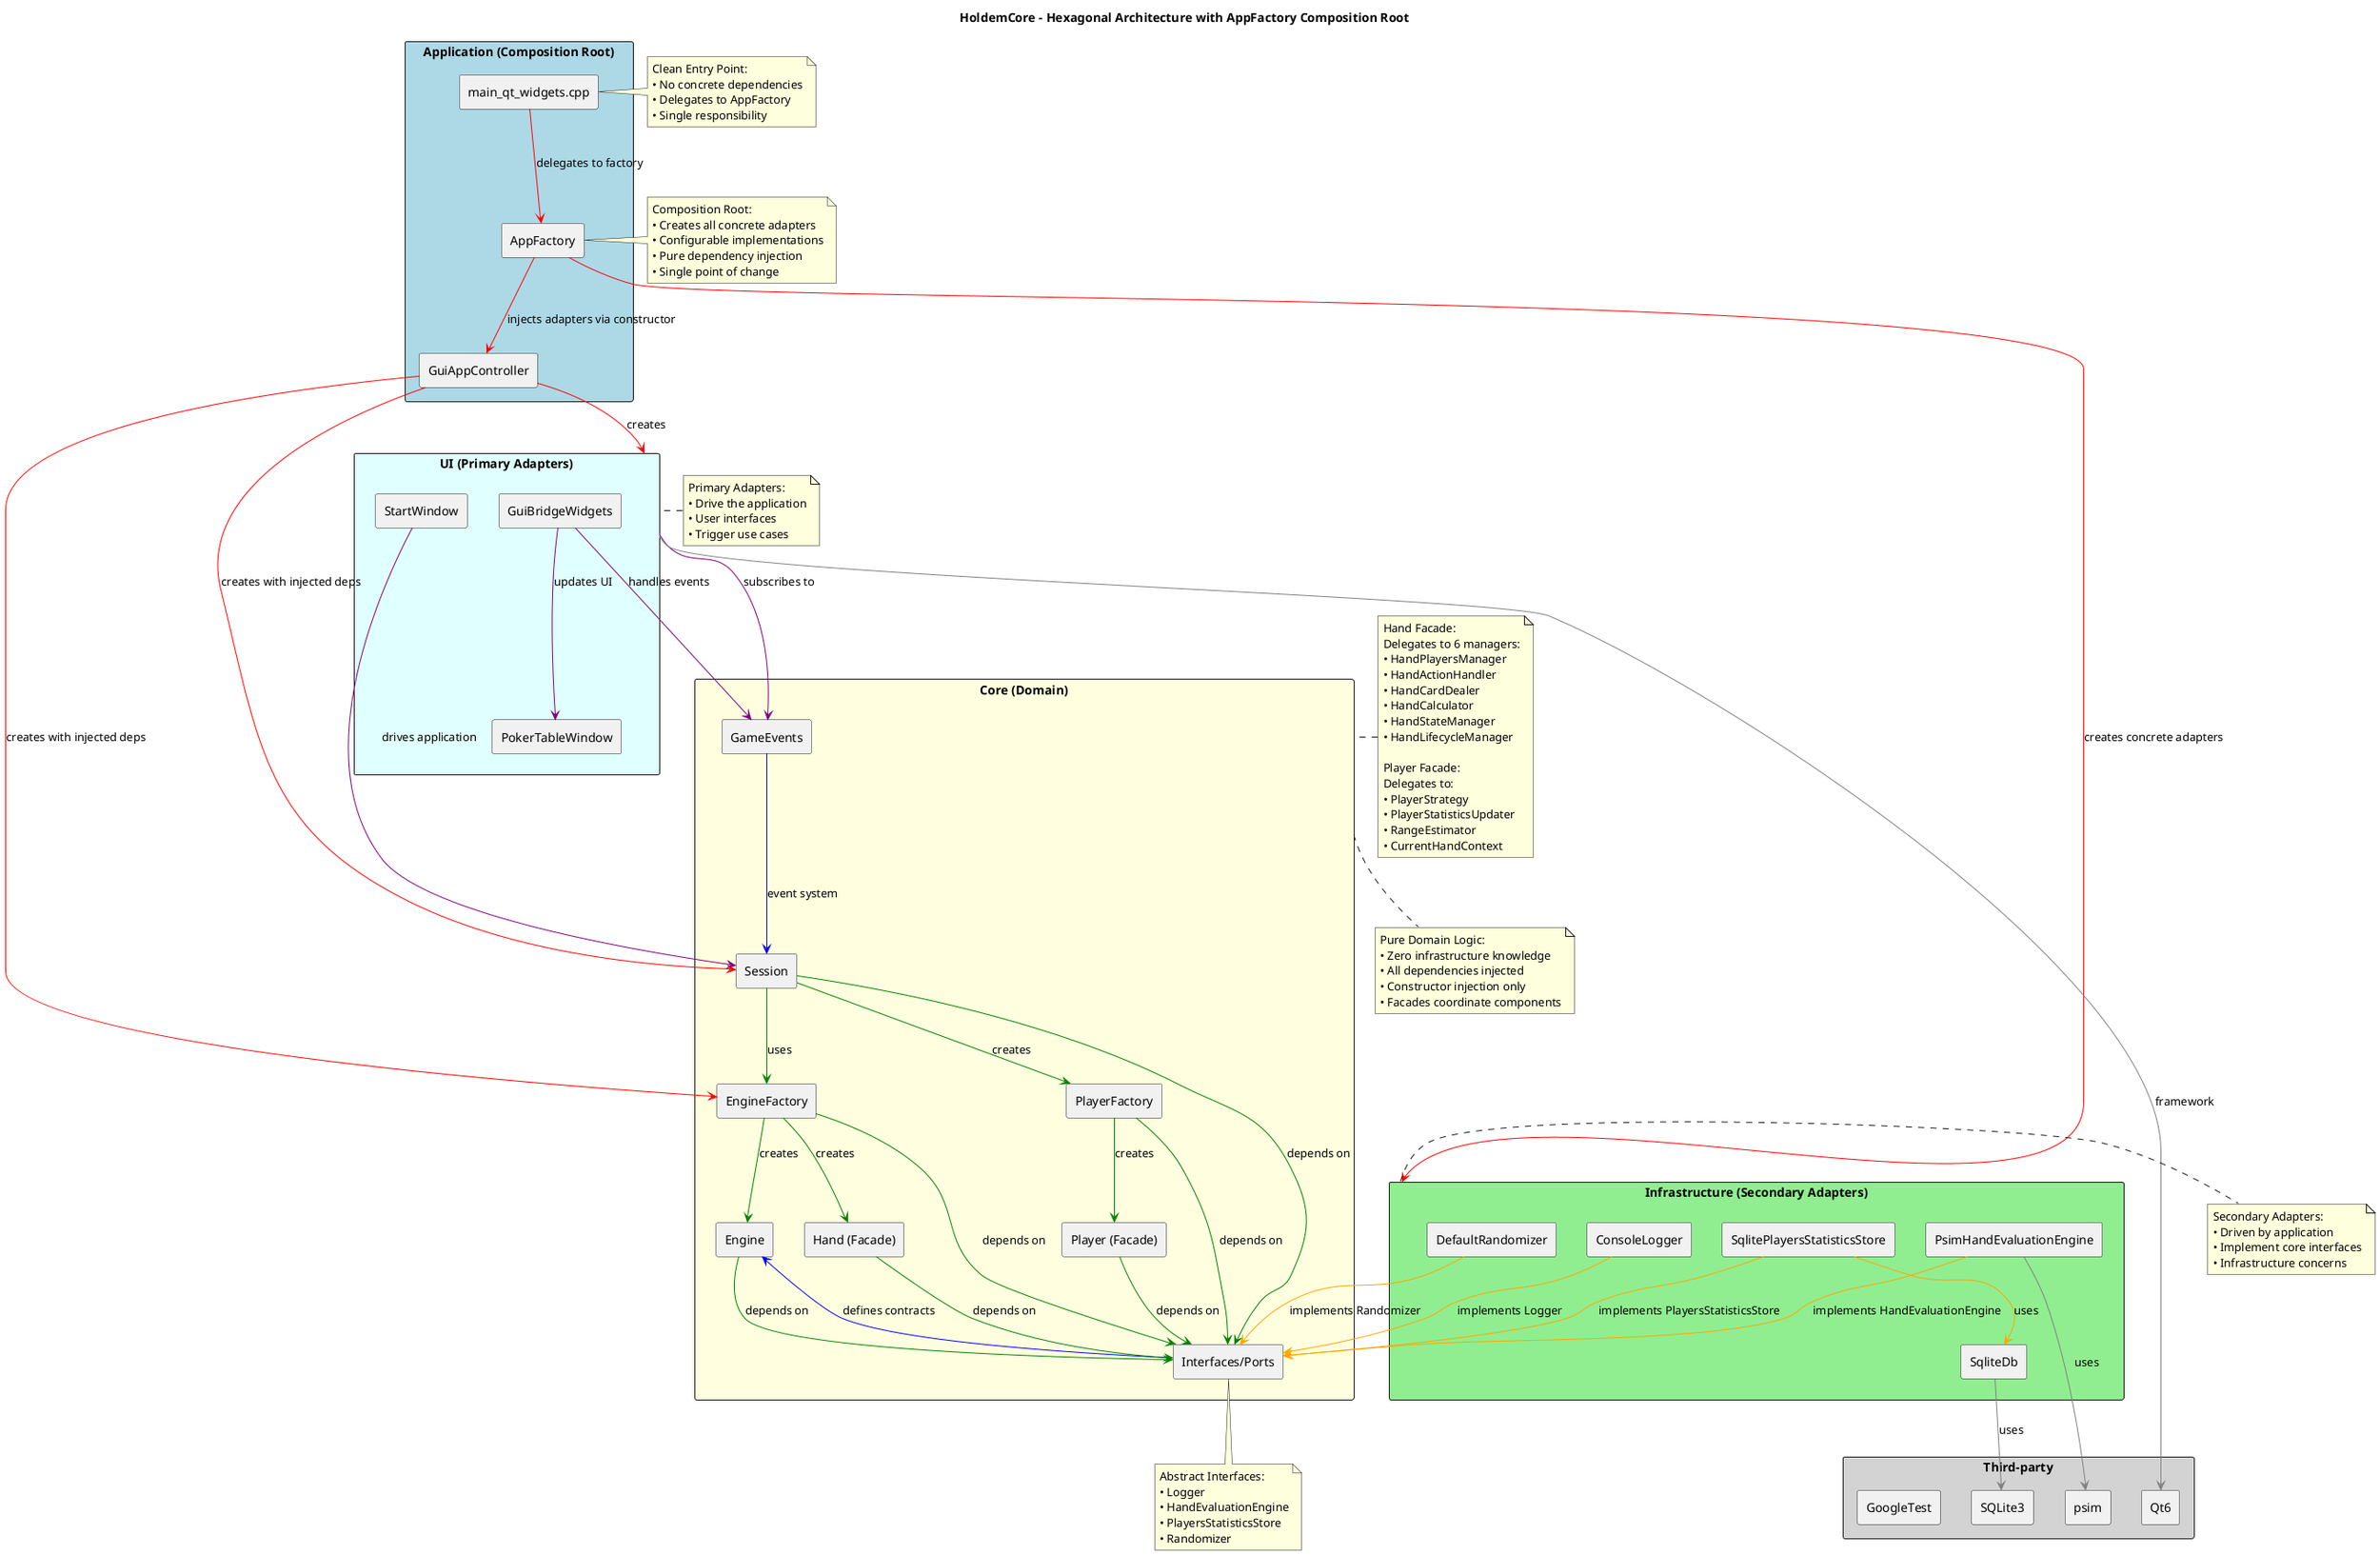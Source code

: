 @startuml
title HoldemCore – Hexagonal Architecture with AppFactory Composition Root

skinparam packageStyle rectangle
skinparam shadowing false
skinparam componentStyle rectangle

package "Core (Domain)" as Core #LightYellow {
  [Engine] as Engine
  [GameEvents] as GameEvents
  [Session] as Session
  [EngineFactory] as EngineFactory
  [Player (Facade)] as Player
  [PlayerFactory] as PlayerFactory
  [Hand (Facade)] as Hand
  [Interfaces/Ports] as Ports
}

package "Application (Composition Root)" as App #LightBlue {
  [main_qt_widgets.cpp] as Main
  [AppFactory] as AppFactory
  [GuiAppController] as GuiController
}

package "Infrastructure (Secondary Adapters)" as Infra #LightGreen {
  [ConsoleLogger] as ConsoleLogger
  [SqlitePlayersStatisticsStore] as SqliteStore
  [PsimHandEvaluationEngine] as PsimEngine
  [DefaultRandomizer] as DefaultRandomizer
  [SqliteDb] as SqliteDb
}

package "UI (Primary Adapters)" as UI #LightCyan {
  [StartWindow] as StartWindow
  [PokerTableWindow] as TableWindow
  [GuiBridgeWidgets] as Bridge
}

package "Third-party" as ThirdParty #LightGray {
  [SQLite3] as SQLite3
  [psim] as psim
  [Qt6] as Qt6
  [GoogleTest] as GoogleTest
}

' Core Domain Relationships
Ports -[#0000FF]-> Engine : defines contracts
GameEvents -[#0000FF]-> Session : event system
Session -[#green]-> EngineFactory : uses
Session -[#green]-> PlayerFactory : creates
EngineFactory -[#green]-> Hand : creates
EngineFactory -[#green]-> Engine : creates
PlayerFactory -[#green]-> Player : creates
Engine -[#green]-> Ports : depends on
Hand -[#green]-> Ports : depends on
Player -[#green]-> Ports : depends on
Session -[#green]-> Ports : depends on
EngineFactory -[#green]-> Ports : depends on
PlayerFactory -[#green]-> Ports : depends on

' Application Layer (Composition Root via AppFactory)
Main -[#red]-> AppFactory : delegates to factory
AppFactory -[#red]-> Infra : creates concrete adapters
AppFactory -[#red]-> GuiController : injects adapters via constructor
GuiController -[#red]-> Session : creates with injected deps
GuiController -[#red]-> EngineFactory : creates with injected deps
GuiController -[#red]-> UI : creates

' Secondary Adapters (implement core interfaces - driven by application)
ConsoleLogger -[#orange]-> Ports : implements Logger
SqliteStore -[#orange]-> Ports : implements PlayersStatisticsStore  
PsimEngine -[#orange]-> Ports : implements HandEvaluationEngine
DefaultRandomizer -[#orange]-> Ports : implements Randomizer
SqliteStore -[#orange]-> SqliteDb : uses

' Primary Adapters (drive the application - user interfaces)
UI -[#purple]-> GameEvents : subscribes to
StartWindow -[#purple]-> Session : drives application
Bridge -[#purple]-> GameEvents : handles events
Bridge -[#purple]-> TableWindow : updates UI

' Third-party Dependencies
SqliteDb -[#gray]-> SQLite3 : uses
PsimEngine -[#gray]-> psim : uses  
UI -[#gray]-> Qt6 : framework

' AppFactory Composition Root Pattern
note right of Main : Clean Entry Point:\n• No concrete dependencies\n• Delegates to AppFactory\n• Single responsibility
note right of AppFactory : Composition Root:\n• Creates all concrete adapters\n• Configurable implementations\n• Pure dependency injection\n• Single point of change
note bottom of Ports : Abstract Interfaces:\n• Logger\n• HandEvaluationEngine\n• PlayersStatisticsStore\n• Randomizer
note bottom of Core : Pure Domain Logic:\n• Zero infrastructure knowledge\n• All dependencies injected\n• Constructor injection only\n• Facades coordinate components
note left of Core : Hand Facade:\nDelegates to 6 managers:\n• HandPlayersManager\n• HandActionHandler\n• HandCardDealer\n• HandCalculator\n• HandStateManager\n• HandLifecycleManager\n\nPlayer Facade:\nDelegates to:\n• PlayerStrategy\n• PlayerStatisticsUpdater\n• RangeEstimator\n• CurrentHandContext
note left of UI : Primary Adapters:\n• Drive the application\n• User interfaces\n• Trigger use cases
note right of Infra : Secondary Adapters:\n• Driven by application\n• Implement core interfaces\n• Infrastructure concerns

@enduml
